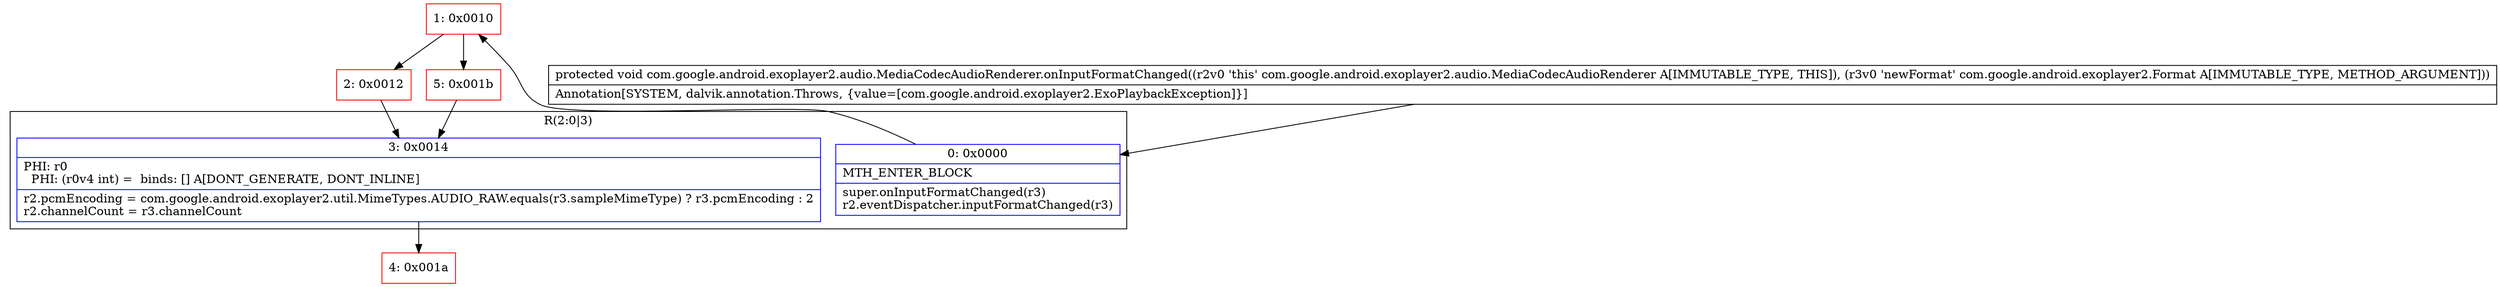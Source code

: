 digraph "CFG forcom.google.android.exoplayer2.audio.MediaCodecAudioRenderer.onInputFormatChanged(Lcom\/google\/android\/exoplayer2\/Format;)V" {
subgraph cluster_Region_982490386 {
label = "R(2:0|3)";
node [shape=record,color=blue];
Node_0 [shape=record,label="{0\:\ 0x0000|MTH_ENTER_BLOCK\l|super.onInputFormatChanged(r3)\lr2.eventDispatcher.inputFormatChanged(r3)\l}"];
Node_3 [shape=record,label="{3\:\ 0x0014|PHI: r0 \l  PHI: (r0v4 int) =  binds: [] A[DONT_GENERATE, DONT_INLINE]\l|r2.pcmEncoding = com.google.android.exoplayer2.util.MimeTypes.AUDIO_RAW.equals(r3.sampleMimeType) ? r3.pcmEncoding : 2\lr2.channelCount = r3.channelCount\l}"];
}
Node_1 [shape=record,color=red,label="{1\:\ 0x0010}"];
Node_2 [shape=record,color=red,label="{2\:\ 0x0012}"];
Node_4 [shape=record,color=red,label="{4\:\ 0x001a}"];
Node_5 [shape=record,color=red,label="{5\:\ 0x001b}"];
MethodNode[shape=record,label="{protected void com.google.android.exoplayer2.audio.MediaCodecAudioRenderer.onInputFormatChanged((r2v0 'this' com.google.android.exoplayer2.audio.MediaCodecAudioRenderer A[IMMUTABLE_TYPE, THIS]), (r3v0 'newFormat' com.google.android.exoplayer2.Format A[IMMUTABLE_TYPE, METHOD_ARGUMENT]))  | Annotation[SYSTEM, dalvik.annotation.Throws, \{value=[com.google.android.exoplayer2.ExoPlaybackException]\}]\l}"];
MethodNode -> Node_0;
Node_0 -> Node_1;
Node_3 -> Node_4;
Node_1 -> Node_2;
Node_1 -> Node_5;
Node_2 -> Node_3;
Node_5 -> Node_3;
}

